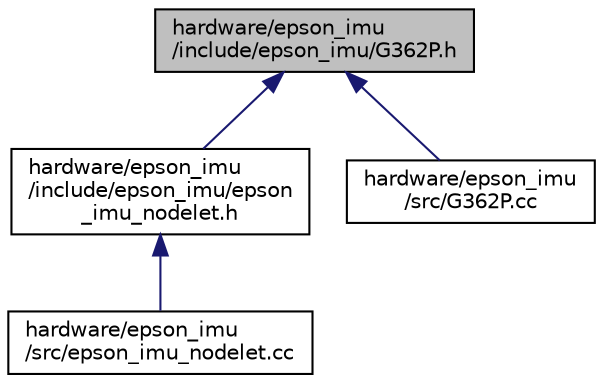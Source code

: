 digraph "hardware/epson_imu/include/epson_imu/G362P.h"
{
 // LATEX_PDF_SIZE
  edge [fontname="Helvetica",fontsize="10",labelfontname="Helvetica",labelfontsize="10"];
  node [fontname="Helvetica",fontsize="10",shape=record];
  Node1 [label="hardware/epson_imu\l/include/epson_imu/G362P.h",height=0.2,width=0.4,color="black", fillcolor="grey75", style="filled", fontcolor="black",tooltip=" "];
  Node1 -> Node2 [dir="back",color="midnightblue",fontsize="10",style="solid",fontname="Helvetica"];
  Node2 [label="hardware/epson_imu\l/include/epson_imu/epson\l_imu_nodelet.h",height=0.2,width=0.4,color="black", fillcolor="white", style="filled",URL="$epson__imu__nodelet_8h.html",tooltip=" "];
  Node2 -> Node3 [dir="back",color="midnightblue",fontsize="10",style="solid",fontname="Helvetica"];
  Node3 [label="hardware/epson_imu\l/src/epson_imu_nodelet.cc",height=0.2,width=0.4,color="black", fillcolor="white", style="filled",URL="$epson__imu__nodelet_8cc.html",tooltip=" "];
  Node1 -> Node4 [dir="back",color="midnightblue",fontsize="10",style="solid",fontname="Helvetica"];
  Node4 [label="hardware/epson_imu\l/src/G362P.cc",height=0.2,width=0.4,color="black", fillcolor="white", style="filled",URL="$G362P_8cc.html",tooltip=" "];
}
